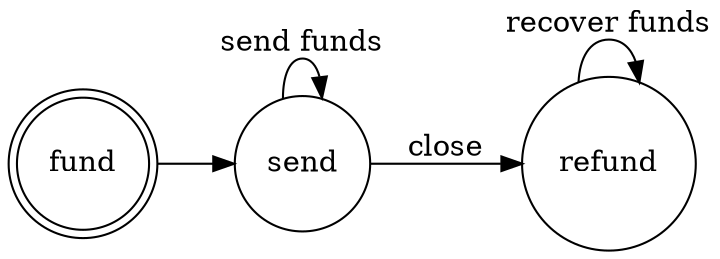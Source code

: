 digraph D {
    rankdir=LR
    fund [shape=doublecircle]
    node [shape=circle]
    fund -> send
    send -> refund [label="close"]
    send -> send [label="send funds"]
    refund -> refund [label="recover funds"]
}
